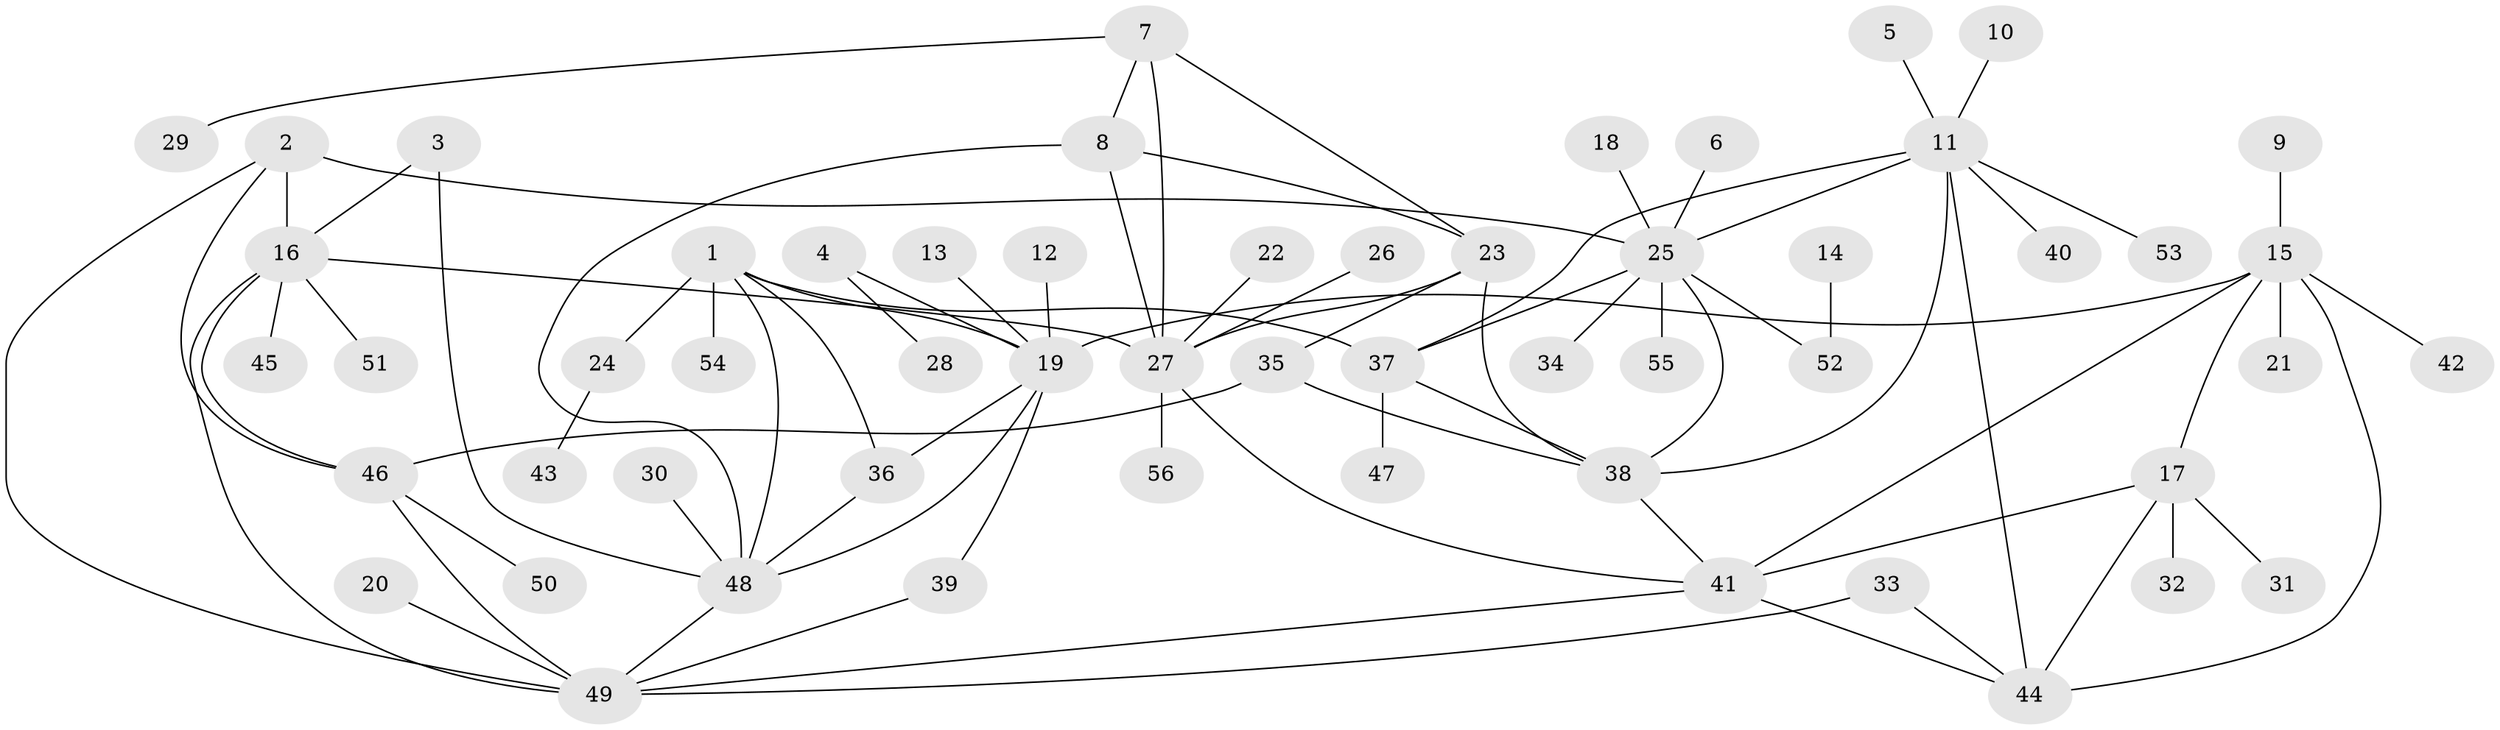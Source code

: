 // original degree distribution, {6: 0.07608695652173914, 8: 0.03260869565217391, 10: 0.021739130434782608, 9: 0.043478260869565216, 7: 0.010869565217391304, 4: 0.021739130434782608, 5: 0.010869565217391304, 2: 0.17391304347826086, 1: 0.5760869565217391, 3: 0.03260869565217391}
// Generated by graph-tools (version 1.1) at 2025/37/03/04/25 23:37:45]
// undirected, 56 vertices, 82 edges
graph export_dot {
  node [color=gray90,style=filled];
  1;
  2;
  3;
  4;
  5;
  6;
  7;
  8;
  9;
  10;
  11;
  12;
  13;
  14;
  15;
  16;
  17;
  18;
  19;
  20;
  21;
  22;
  23;
  24;
  25;
  26;
  27;
  28;
  29;
  30;
  31;
  32;
  33;
  34;
  35;
  36;
  37;
  38;
  39;
  40;
  41;
  42;
  43;
  44;
  45;
  46;
  47;
  48;
  49;
  50;
  51;
  52;
  53;
  54;
  55;
  56;
  1 -- 19 [weight=1.0];
  1 -- 24 [weight=1.0];
  1 -- 36 [weight=1.0];
  1 -- 37 [weight=1.0];
  1 -- 48 [weight=1.0];
  1 -- 54 [weight=1.0];
  2 -- 16 [weight=1.0];
  2 -- 25 [weight=1.0];
  2 -- 46 [weight=1.0];
  2 -- 49 [weight=1.0];
  3 -- 16 [weight=1.0];
  3 -- 48 [weight=1.0];
  4 -- 19 [weight=1.0];
  4 -- 28 [weight=1.0];
  5 -- 11 [weight=1.0];
  6 -- 25 [weight=1.0];
  7 -- 8 [weight=1.0];
  7 -- 23 [weight=1.0];
  7 -- 27 [weight=1.0];
  7 -- 29 [weight=1.0];
  8 -- 23 [weight=1.0];
  8 -- 27 [weight=1.0];
  8 -- 48 [weight=1.0];
  9 -- 15 [weight=1.0];
  10 -- 11 [weight=1.0];
  11 -- 25 [weight=1.0];
  11 -- 37 [weight=1.0];
  11 -- 38 [weight=1.0];
  11 -- 40 [weight=1.0];
  11 -- 44 [weight=1.0];
  11 -- 53 [weight=1.0];
  12 -- 19 [weight=1.0];
  13 -- 19 [weight=1.0];
  14 -- 52 [weight=1.0];
  15 -- 17 [weight=1.0];
  15 -- 19 [weight=1.0];
  15 -- 21 [weight=1.0];
  15 -- 41 [weight=1.0];
  15 -- 42 [weight=1.0];
  15 -- 44 [weight=1.0];
  16 -- 27 [weight=1.0];
  16 -- 45 [weight=1.0];
  16 -- 46 [weight=1.0];
  16 -- 49 [weight=1.0];
  16 -- 51 [weight=1.0];
  17 -- 31 [weight=1.0];
  17 -- 32 [weight=1.0];
  17 -- 41 [weight=1.0];
  17 -- 44 [weight=1.0];
  18 -- 25 [weight=1.0];
  19 -- 36 [weight=1.0];
  19 -- 39 [weight=1.0];
  19 -- 48 [weight=1.0];
  20 -- 49 [weight=1.0];
  22 -- 27 [weight=1.0];
  23 -- 27 [weight=1.0];
  23 -- 35 [weight=1.0];
  23 -- 38 [weight=1.0];
  24 -- 43 [weight=1.0];
  25 -- 34 [weight=1.0];
  25 -- 37 [weight=1.0];
  25 -- 38 [weight=1.0];
  25 -- 52 [weight=1.0];
  25 -- 55 [weight=1.0];
  26 -- 27 [weight=1.0];
  27 -- 41 [weight=1.0];
  27 -- 56 [weight=1.0];
  30 -- 48 [weight=1.0];
  33 -- 44 [weight=1.0];
  33 -- 49 [weight=1.0];
  35 -- 38 [weight=1.0];
  35 -- 46 [weight=1.0];
  36 -- 48 [weight=1.0];
  37 -- 38 [weight=1.0];
  37 -- 47 [weight=1.0];
  38 -- 41 [weight=1.0];
  39 -- 49 [weight=1.0];
  41 -- 44 [weight=1.0];
  41 -- 49 [weight=1.0];
  46 -- 49 [weight=1.0];
  46 -- 50 [weight=1.0];
  48 -- 49 [weight=1.0];
}
